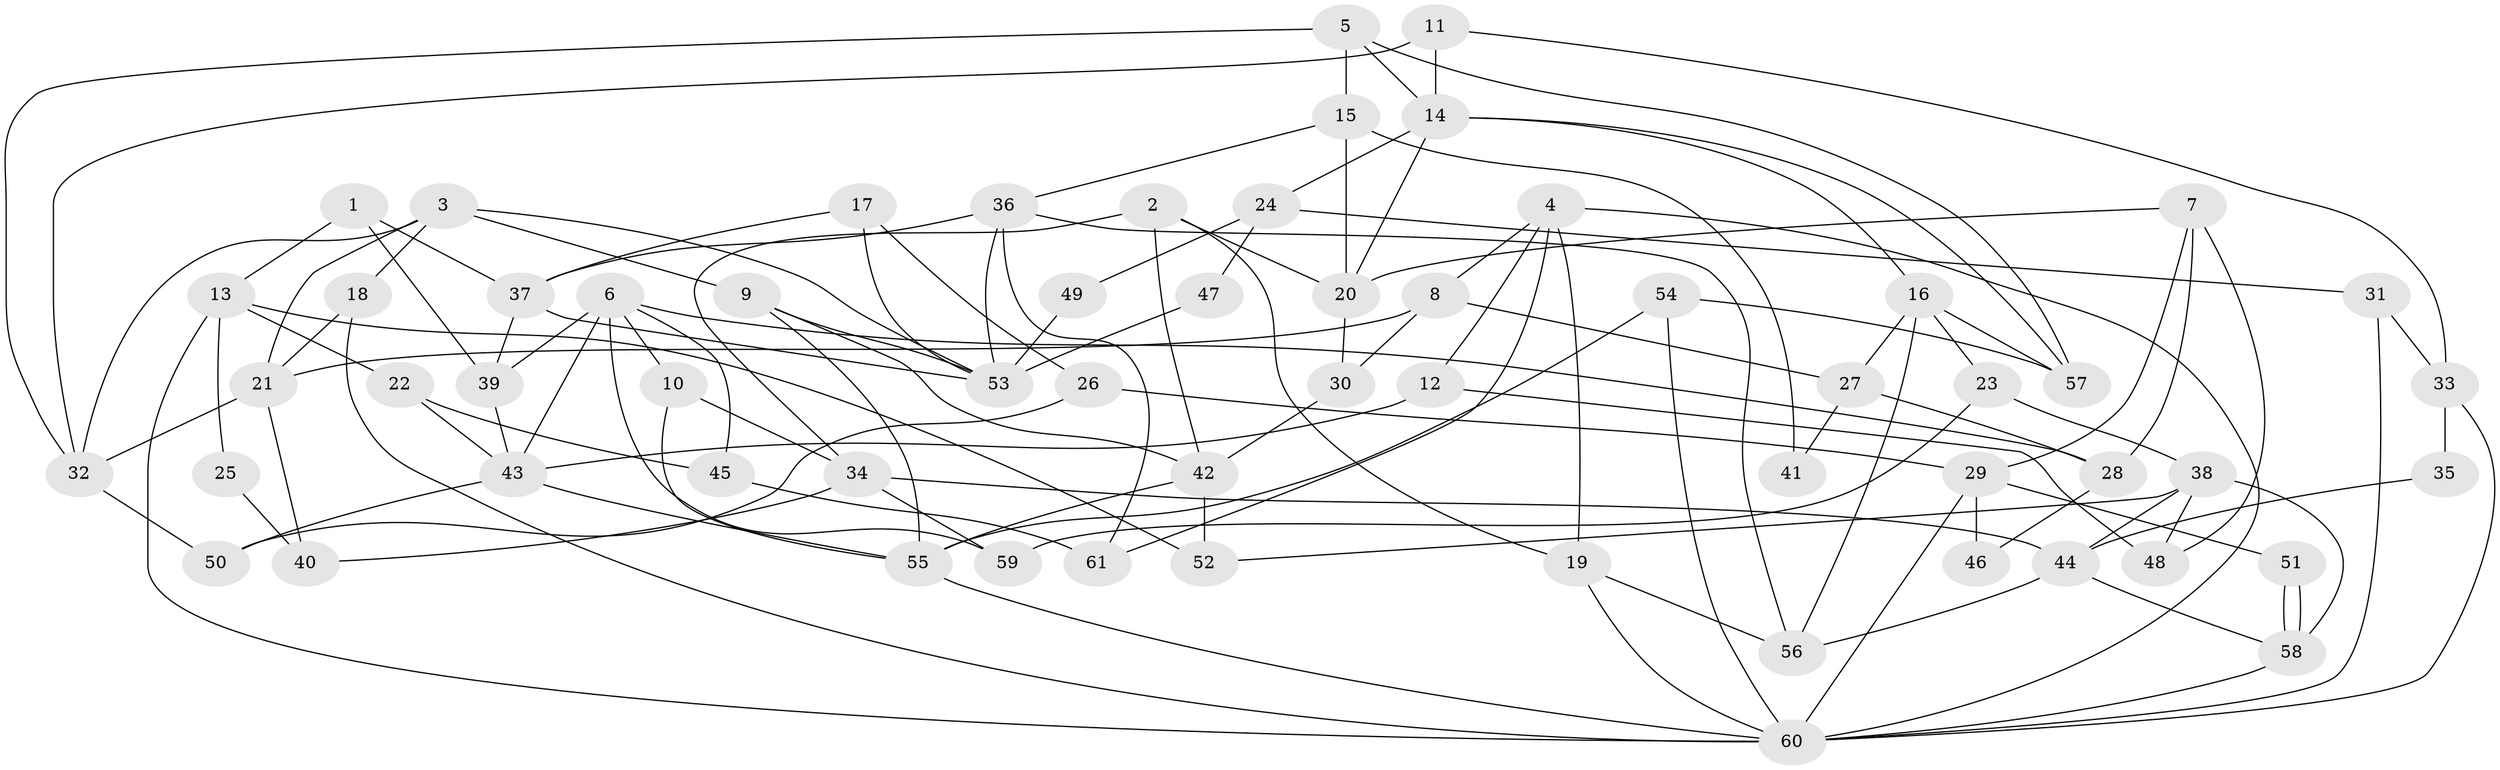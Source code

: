 // coarse degree distribution, {3: 0.2857142857142857, 4: 0.21428571428571427, 5: 0.14285714285714285, 7: 0.16666666666666666, 6: 0.11904761904761904, 2: 0.047619047619047616, 11: 0.023809523809523808}
// Generated by graph-tools (version 1.1) at 2025/23/03/03/25 07:23:58]
// undirected, 61 vertices, 122 edges
graph export_dot {
graph [start="1"]
  node [color=gray90,style=filled];
  1;
  2;
  3;
  4;
  5;
  6;
  7;
  8;
  9;
  10;
  11;
  12;
  13;
  14;
  15;
  16;
  17;
  18;
  19;
  20;
  21;
  22;
  23;
  24;
  25;
  26;
  27;
  28;
  29;
  30;
  31;
  32;
  33;
  34;
  35;
  36;
  37;
  38;
  39;
  40;
  41;
  42;
  43;
  44;
  45;
  46;
  47;
  48;
  49;
  50;
  51;
  52;
  53;
  54;
  55;
  56;
  57;
  58;
  59;
  60;
  61;
  1 -- 39;
  1 -- 37;
  1 -- 13;
  2 -- 42;
  2 -- 20;
  2 -- 19;
  2 -- 34;
  3 -- 32;
  3 -- 9;
  3 -- 18;
  3 -- 21;
  3 -- 53;
  4 -- 60;
  4 -- 19;
  4 -- 8;
  4 -- 12;
  4 -- 61;
  5 -- 57;
  5 -- 15;
  5 -- 14;
  5 -- 32;
  6 -- 10;
  6 -- 28;
  6 -- 39;
  6 -- 43;
  6 -- 45;
  6 -- 59;
  7 -- 20;
  7 -- 48;
  7 -- 28;
  7 -- 29;
  8 -- 21;
  8 -- 27;
  8 -- 30;
  9 -- 55;
  9 -- 53;
  9 -- 42;
  10 -- 55;
  10 -- 34;
  11 -- 32;
  11 -- 14;
  11 -- 33;
  12 -- 43;
  12 -- 48;
  13 -- 60;
  13 -- 22;
  13 -- 25;
  13 -- 52;
  14 -- 16;
  14 -- 20;
  14 -- 24;
  14 -- 57;
  15 -- 36;
  15 -- 20;
  15 -- 41;
  16 -- 56;
  16 -- 23;
  16 -- 27;
  16 -- 57;
  17 -- 26;
  17 -- 53;
  17 -- 37;
  18 -- 60;
  18 -- 21;
  19 -- 60;
  19 -- 56;
  20 -- 30;
  21 -- 32;
  21 -- 40;
  22 -- 43;
  22 -- 45;
  23 -- 38;
  23 -- 59;
  24 -- 31;
  24 -- 47;
  24 -- 49;
  25 -- 40;
  26 -- 29;
  26 -- 50;
  27 -- 28;
  27 -- 41;
  28 -- 46;
  29 -- 60;
  29 -- 46;
  29 -- 51;
  30 -- 42;
  31 -- 60;
  31 -- 33;
  32 -- 50;
  33 -- 60;
  33 -- 35;
  34 -- 44;
  34 -- 40;
  34 -- 59;
  35 -- 44;
  36 -- 37;
  36 -- 61;
  36 -- 53;
  36 -- 56;
  37 -- 53;
  37 -- 39;
  38 -- 44;
  38 -- 52;
  38 -- 48;
  38 -- 58;
  39 -- 43;
  42 -- 55;
  42 -- 52;
  43 -- 50;
  43 -- 55;
  44 -- 56;
  44 -- 58;
  45 -- 61;
  47 -- 53;
  49 -- 53;
  51 -- 58;
  51 -- 58;
  54 -- 57;
  54 -- 60;
  54 -- 55;
  55 -- 60;
  58 -- 60;
}
